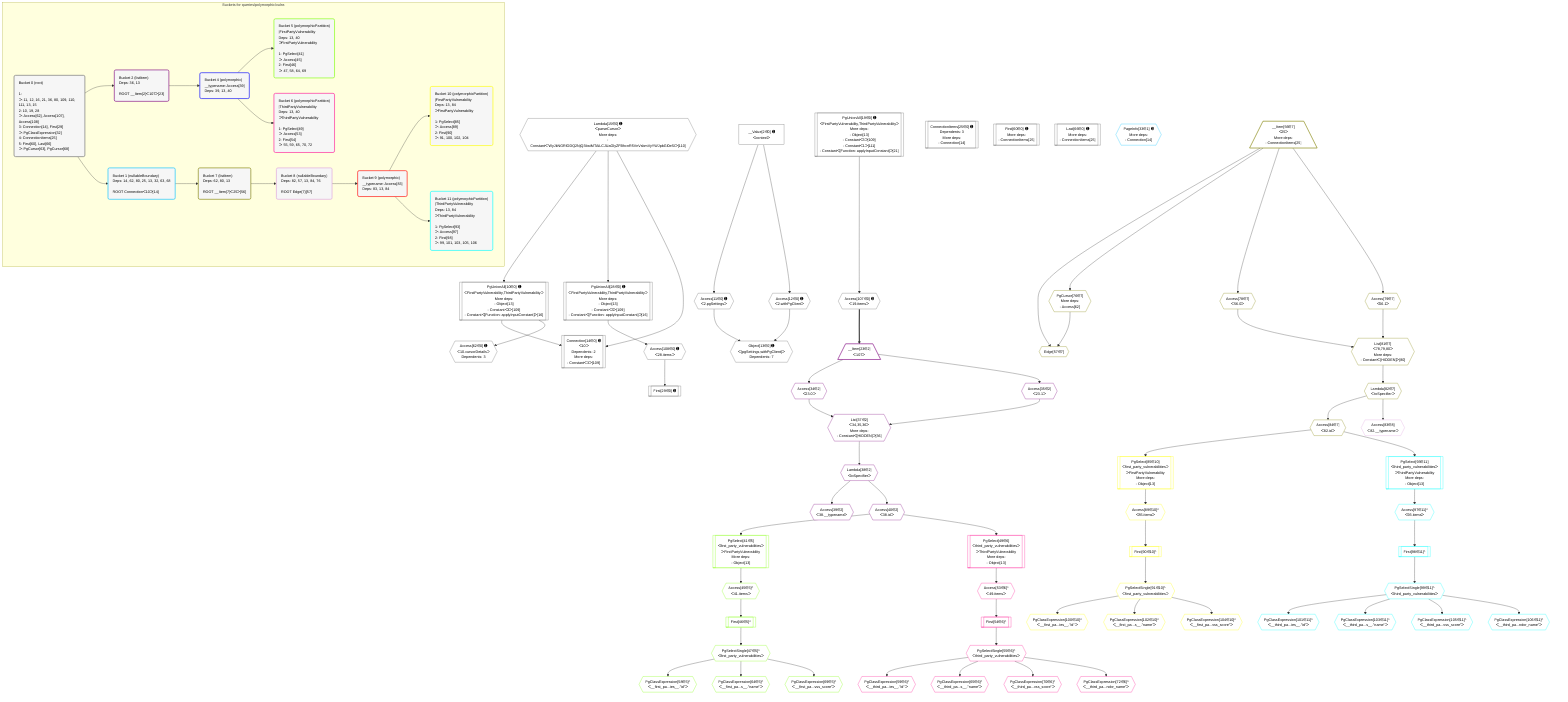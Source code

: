 %%{init: {'themeVariables': { 'fontSize': '12px'}}}%%
graph TD
    classDef path fill:#eee,stroke:#000,color:#000
    classDef plan fill:#fff,stroke-width:1px,color:#000
    classDef itemplan fill:#fff,stroke-width:2px,color:#000
    classDef unbatchedplan fill:#dff,stroke-width:1px,color:#000
    classDef sideeffectplan fill:#fcc,stroke-width:2px,color:#000
    classDef bucket fill:#f6f6f6,color:#000,stroke-width:2px,text-align:left

    subgraph "Buckets for queries/polymorphic/vulns"
    Bucket0("Bucket 0 (root)<br /><br />1: <br />ᐳ: 11, 12, 16, 21, 36, 80, 109, 110, 111, 13, 15<br />2: 10, 19, 28<br />ᐳ: Access[62], Access[107], Access[108]<br />3: Connection[14], First[29]<br />ᐳ: PgClassExpression[32]<br />4: ConnectionItems[25]<br />5: First[60], Last[66]<br />ᐳ: PgCursor[63], PgCursor[68]"):::bucket
    Bucket1("Bucket 1 (nullableBoundary)<br />Deps: 14, 62, 80, 25, 13, 32, 63, 68<br /><br />ROOT Connectionᐸ10ᐳ[14]"):::bucket
    Bucket2("Bucket 2 (listItem)<br />Deps: 36, 13<br /><br />ROOT __Item{2}ᐸ107ᐳ[23]"):::bucket
    Bucket4("Bucket 4 (polymorphic)<br />__typename: Access[39]<br />Deps: 39, 13, 40"):::bucket
    Bucket5("Bucket 5 (polymorphicPartition)<br />|FirstPartyVulnerability<br />Deps: 13, 40<br />ᐳFirstPartyVulnerability<br /><br />1: PgSelect[41]<br />ᐳ: Access[45]<br />2: First[46]<br />ᐳ: 47, 58, 64, 69"):::bucket
    Bucket6("Bucket 6 (polymorphicPartition)<br />|ThirdPartyVulnerability<br />Deps: 13, 40<br />ᐳThirdPartyVulnerability<br /><br />1: PgSelect[49]<br />ᐳ: Access[53]<br />2: First[54]<br />ᐳ: 55, 59, 65, 70, 72"):::bucket
    Bucket7("Bucket 7 (listItem)<br />Deps: 62, 80, 13<br /><br />ROOT __Item{7}ᐸ25ᐳ[56]"):::bucket
    Bucket8("Bucket 8 (nullableBoundary)<br />Deps: 82, 57, 13, 84, 76<br /><br />ROOT Edge{7}[57]"):::bucket
    Bucket9("Bucket 9 (polymorphic)<br />__typename: Access[83]<br />Deps: 83, 13, 84"):::bucket
    Bucket10("Bucket 10 (polymorphicPartition)<br />|FirstPartyVulnerability<br />Deps: 13, 84<br />ᐳFirstPartyVulnerability<br /><br />1: PgSelect[85]<br />ᐳ: Access[89]<br />2: First[90]<br />ᐳ: 91, 100, 102, 104"):::bucket
    Bucket11("Bucket 11 (polymorphicPartition)<br />|ThirdPartyVulnerability<br />Deps: 13, 84<br />ᐳThirdPartyVulnerability<br /><br />1: PgSelect[93]<br />ᐳ: Access[97]<br />2: First[98]<br />ᐳ: 99, 101, 103, 105, 106"):::bucket
    end
    Bucket0 --> Bucket1 & Bucket2
    Bucket1 --> Bucket7
    Bucket2 --> Bucket4
    Bucket4 --> Bucket5 & Bucket6
    Bucket7 --> Bucket8
    Bucket8 --> Bucket9
    Bucket9 --> Bucket10 & Bucket11

    %% plan dependencies
    PgUnionAll10[["PgUnionAll[10∈0] ➊<br />ᐸFirstPartyVulnerability,ThirdPartyVulnerabilityᐳ<br />More deps:<br />- Object[13]<br />- Constantᐸ3ᐳ[109]<br />- Constantᐸ[Function: applyInputConstant]ᐳ[16]"]]:::plan
    Lambda15{{"Lambda[15∈0] ➊<br />ᐸparseCursorᐳ<br />More deps:<br />- Constantᐸ'WyJkNGRlODQ2NjQ3IiwiMTAiLCJUaGlyZFBhcnR5VnVsbmVyYWJpbGl0eSIᐳ[110]"}}:::plan
    Lambda15 --> PgUnionAll10
    PgUnionAll19[["PgUnionAll[19∈0] ➊<br />ᐸFirstPartyVulnerability,ThirdPartyVulnerabilityᐳ<br />More deps:<br />- Object[13]<br />- Constantᐸ3ᐳ[109]<br />- Constantᐸ1ᐳ[111]<br />- Constantᐸ[Function: applyInputConstant]ᐳ[21]"]]:::plan
    PgUnionAll28[["PgUnionAll[28∈0] ➊<br />ᐸFirstPartyVulnerability,ThirdPartyVulnerabilityᐳ<br />More deps:<br />- Object[13]<br />- Constantᐸ3ᐳ[109]<br />- Constantᐸ[Function: applyInputConstant]ᐳ[16]"]]:::plan
    Lambda15 --> PgUnionAll28
    Connection14[["Connection[14∈0] ➊<br />ᐸ10ᐳ<br />Dependents: 2<br />More deps:<br />- Constantᐸ3ᐳ[109]"]]:::plan
    PgUnionAll10 & Lambda15 --> Connection14
    Object13{{"Object[13∈0] ➊<br />ᐸ{pgSettings,withPgClient}ᐳ<br />Dependents: 7"}}:::plan
    Access11{{"Access[11∈0] ➊<br />ᐸ2.pgSettingsᐳ"}}:::plan
    Access12{{"Access[12∈0] ➊<br />ᐸ2.withPgClientᐳ"}}:::plan
    Access11 & Access12 --> Object13
    __Value2["__Value[2∈0] ➊<br />ᐸcontextᐳ"]:::plan
    __Value2 --> Access11
    __Value2 --> Access12
    ConnectionItems25[["ConnectionItems[25∈0] ➊<br />Dependents: 3<br />More deps:<br />- Connection[14]"]]:::plan
    First29[["First[29∈0] ➊"]]:::plan
    Access108{{"Access[108∈0] ➊<br />ᐸ28.itemsᐳ"}}:::plan
    Access108 --> First29
    First60[["First[60∈0] ➊<br />More deps:<br />- ConnectionItems[25]"]]:::plan
    Access62{{"Access[62∈0] ➊<br />ᐸ10.cursorDetailsᐳ<br />Dependents: 3"}}:::plan
    PgUnionAll10 --> Access62
    Last66[["Last[66∈0] ➊<br />More deps:<br />- ConnectionItems[25]"]]:::plan
    Access107{{"Access[107∈0] ➊<br />ᐸ19.itemsᐳ"}}:::plan
    PgUnionAll19 --> Access107
    PgUnionAll28 --> Access108
    PageInfo33{{"PageInfo[33∈1] ➊<br />More deps:<br />- Connection[14]"}}:::plan
    List37{{"List[37∈2]<br />ᐸ34,35,36ᐳ<br />More deps:<br />- Constantᐸ[HIDDEN]ᐳ[36]"}}:::plan
    Access34{{"Access[34∈2]<br />ᐸ23.0ᐳ"}}:::plan
    Access35{{"Access[35∈2]<br />ᐸ23.1ᐳ"}}:::plan
    Access34 & Access35 --> List37
    __Item23[/"__Item[23∈2]<br />ᐸ107ᐳ"\]:::itemplan
    Access107 ==> __Item23
    __Item23 --> Access34
    __Item23 --> Access35
    Lambda38{{"Lambda[38∈2]<br />ᐸtoSpecifierᐳ"}}:::plan
    List37 --> Lambda38
    Access39{{"Access[39∈2]<br />ᐸ38.__typenameᐳ"}}:::plan
    Lambda38 --> Access39
    Access40{{"Access[40∈2]<br />ᐸ38.idᐳ"}}:::plan
    Lambda38 --> Access40
    PgSelect41[["PgSelect[41∈5]<br />ᐸfirst_party_vulnerabilitiesᐳ<br />ᐳFirstPartyVulnerability<br />More deps:<br />- Object[13]"]]:::plan
    Access40 --> PgSelect41
    Access45{{"Access[45∈5]^<br />ᐸ41.itemsᐳ"}}:::plan
    PgSelect41 --> Access45
    First46[["First[46∈5]^"]]:::plan
    Access45 --> First46
    PgSelectSingle47{{"PgSelectSingle[47∈5]^<br />ᐸfirst_party_vulnerabilitiesᐳ"}}:::plan
    First46 --> PgSelectSingle47
    PgClassExpression58{{"PgClassExpression[58∈5]^<br />ᐸ__first_pa...ies__.”id”ᐳ"}}:::plan
    PgSelectSingle47 --> PgClassExpression58
    PgClassExpression64{{"PgClassExpression[64∈5]^<br />ᐸ__first_pa...s__.”name”ᐳ"}}:::plan
    PgSelectSingle47 --> PgClassExpression64
    PgClassExpression69{{"PgClassExpression[69∈5]^<br />ᐸ__first_pa...vss_score”ᐳ"}}:::plan
    PgSelectSingle47 --> PgClassExpression69
    PgSelect49[["PgSelect[49∈6]<br />ᐸthird_party_vulnerabilitiesᐳ<br />ᐳThirdPartyVulnerability<br />More deps:<br />- Object[13]"]]:::plan
    Access40 --> PgSelect49
    Access53{{"Access[53∈6]^<br />ᐸ49.itemsᐳ"}}:::plan
    PgSelect49 --> Access53
    First54[["First[54∈6]^"]]:::plan
    Access53 --> First54
    PgSelectSingle55{{"PgSelectSingle[55∈6]^<br />ᐸthird_party_vulnerabilitiesᐳ"}}:::plan
    First54 --> PgSelectSingle55
    PgClassExpression59{{"PgClassExpression[59∈6]^<br />ᐸ__third_pa...ies__.”id”ᐳ"}}:::plan
    PgSelectSingle55 --> PgClassExpression59
    PgClassExpression65{{"PgClassExpression[65∈6]^<br />ᐸ__third_pa...s__.”name”ᐳ"}}:::plan
    PgSelectSingle55 --> PgClassExpression65
    PgClassExpression70{{"PgClassExpression[70∈6]^<br />ᐸ__third_pa...vss_score”ᐳ"}}:::plan
    PgSelectSingle55 --> PgClassExpression70
    PgClassExpression72{{"PgClassExpression[72∈6]^<br />ᐸ__third_pa...ndor_name”ᐳ"}}:::plan
    PgSelectSingle55 --> PgClassExpression72
    List81{{"List[81∈7]<br />ᐸ78,79,80ᐳ<br />More deps:<br />- Constantᐸ[HIDDEN]ᐳ[80]"}}:::plan
    Access78{{"Access[78∈7]<br />ᐸ56.0ᐳ"}}:::plan
    Access79{{"Access[79∈7]<br />ᐸ56.1ᐳ"}}:::plan
    Access78 & Access79 --> List81
    Edge57{{"Edge[57∈7]"}}:::plan
    __Item56[/"__Item[56∈7]<br />ᐸ25ᐳ<br />More deps:<br />- ConnectionItems[25]"\]:::itemplan
    PgCursor76{{"PgCursor[76∈7]<br />More deps:<br />- Access[62]"}}:::plan
    __Item56 & PgCursor76 --> Edge57
    __Item56 --> PgCursor76
    __Item56 --> Access78
    __Item56 --> Access79
    Lambda82{{"Lambda[82∈7]<br />ᐸtoSpecifierᐳ"}}:::plan
    List81 --> Lambda82
    Access84{{"Access[84∈7]<br />ᐸ82.idᐳ"}}:::plan
    Lambda82 --> Access84
    Access83{{"Access[83∈8]<br />ᐸ82.__typenameᐳ"}}:::plan
    Lambda82 --> Access83
    PgSelect85[["PgSelect[85∈10]<br />ᐸfirst_party_vulnerabilitiesᐳ<br />ᐳFirstPartyVulnerability<br />More deps:<br />- Object[13]"]]:::plan
    Access84 --> PgSelect85
    Access89{{"Access[89∈10]^<br />ᐸ85.itemsᐳ"}}:::plan
    PgSelect85 --> Access89
    First90[["First[90∈10]^"]]:::plan
    Access89 --> First90
    PgSelectSingle91{{"PgSelectSingle[91∈10]^<br />ᐸfirst_party_vulnerabilitiesᐳ"}}:::plan
    First90 --> PgSelectSingle91
    PgClassExpression100{{"PgClassExpression[100∈10]^<br />ᐸ__first_pa...ies__.”id”ᐳ"}}:::plan
    PgSelectSingle91 --> PgClassExpression100
    PgClassExpression102{{"PgClassExpression[102∈10]^<br />ᐸ__first_pa...s__.”name”ᐳ"}}:::plan
    PgSelectSingle91 --> PgClassExpression102
    PgClassExpression104{{"PgClassExpression[104∈10]^<br />ᐸ__first_pa...vss_score”ᐳ"}}:::plan
    PgSelectSingle91 --> PgClassExpression104
    PgSelect93[["PgSelect[93∈11]<br />ᐸthird_party_vulnerabilitiesᐳ<br />ᐳThirdPartyVulnerability<br />More deps:<br />- Object[13]"]]:::plan
    Access84 --> PgSelect93
    Access97{{"Access[97∈11]^<br />ᐸ93.itemsᐳ"}}:::plan
    PgSelect93 --> Access97
    First98[["First[98∈11]^"]]:::plan
    Access97 --> First98
    PgSelectSingle99{{"PgSelectSingle[99∈11]^<br />ᐸthird_party_vulnerabilitiesᐳ"}}:::plan
    First98 --> PgSelectSingle99
    PgClassExpression101{{"PgClassExpression[101∈11]^<br />ᐸ__third_pa...ies__.”id”ᐳ"}}:::plan
    PgSelectSingle99 --> PgClassExpression101
    PgClassExpression103{{"PgClassExpression[103∈11]^<br />ᐸ__third_pa...s__.”name”ᐳ"}}:::plan
    PgSelectSingle99 --> PgClassExpression103
    PgClassExpression105{{"PgClassExpression[105∈11]^<br />ᐸ__third_pa...vss_score”ᐳ"}}:::plan
    PgSelectSingle99 --> PgClassExpression105
    PgClassExpression106{{"PgClassExpression[106∈11]^<br />ᐸ__third_pa...ndor_name”ᐳ"}}:::plan
    PgSelectSingle99 --> PgClassExpression106

    %% define steps
    classDef bucket0 stroke:#696969
    class Bucket0,__Value2,PgUnionAll10,Access11,Access12,Object13,Connection14,Lambda15,PgUnionAll19,ConnectionItems25,PgUnionAll28,First29,First60,Access62,Last66,Access107,Access108 bucket0
    classDef bucket1 stroke:#00bfff
    class Bucket1,PageInfo33 bucket1
    classDef bucket2 stroke:#7f007f
    class Bucket2,__Item23,Access34,Access35,List37,Lambda38,Access39,Access40 bucket2
    classDef bucket4 stroke:#0000ff
    class Bucket4 bucket4
    classDef bucket5 stroke:#7fff00
    class Bucket5,PgSelect41,Access45,First46,PgSelectSingle47,PgClassExpression58,PgClassExpression64,PgClassExpression69 bucket5
    classDef bucket6 stroke:#ff1493
    class Bucket6,PgSelect49,Access53,First54,PgSelectSingle55,PgClassExpression59,PgClassExpression65,PgClassExpression70,PgClassExpression72 bucket6
    classDef bucket7 stroke:#808000
    class Bucket7,__Item56,Edge57,PgCursor76,Access78,Access79,List81,Lambda82,Access84 bucket7
    classDef bucket8 stroke:#dda0dd
    class Bucket8,Access83 bucket8
    classDef bucket9 stroke:#ff0000
    class Bucket9 bucket9
    classDef bucket10 stroke:#ffff00
    class Bucket10,PgSelect85,Access89,First90,PgSelectSingle91,PgClassExpression100,PgClassExpression102,PgClassExpression104 bucket10
    classDef bucket11 stroke:#00ffff
    class Bucket11,PgSelect93,Access97,First98,PgSelectSingle99,PgClassExpression101,PgClassExpression103,PgClassExpression105,PgClassExpression106 bucket11